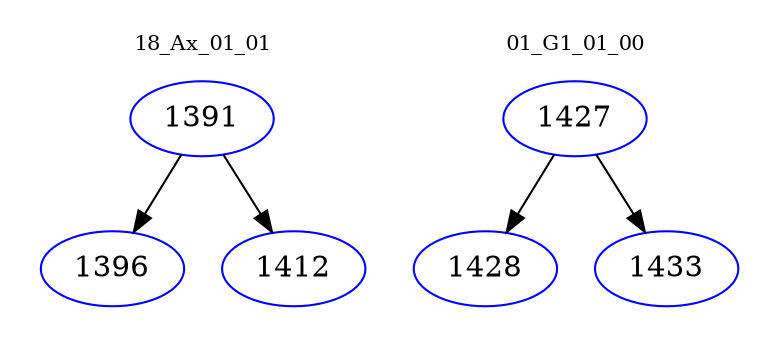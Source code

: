 digraph{
subgraph cluster_0 {
color = white
label = "18_Ax_01_01";
fontsize=10;
T0_1391 [label="1391", color="blue"]
T0_1391 -> T0_1396 [color="black"]
T0_1396 [label="1396", color="blue"]
T0_1391 -> T0_1412 [color="black"]
T0_1412 [label="1412", color="blue"]
}
subgraph cluster_1 {
color = white
label = "01_G1_01_00";
fontsize=10;
T1_1427 [label="1427", color="blue"]
T1_1427 -> T1_1428 [color="black"]
T1_1428 [label="1428", color="blue"]
T1_1427 -> T1_1433 [color="black"]
T1_1433 [label="1433", color="blue"]
}
}
